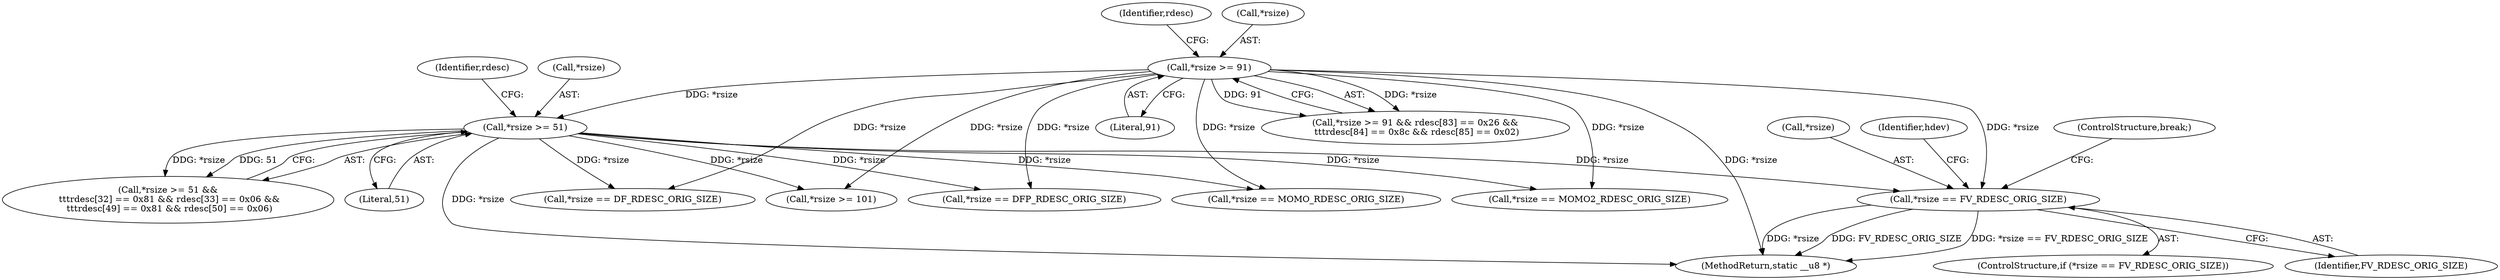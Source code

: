 digraph "0_linux_4ab25786c87eb20857bbb715c3ae34ec8fd6a214_1@pointer" {
"1000318" [label="(Call,*rsize == FV_RDESC_ORIG_SIZE)"];
"1000124" [label="(Call,*rsize >= 91)"];
"1000175" [label="(Call,*rsize >= 51)"];
"1000318" [label="(Call,*rsize == FV_RDESC_ORIG_SIZE)"];
"1000411" [label="(MethodReturn,static __u8 *)"];
"1000124" [label="(Call,*rsize >= 91)"];
"1000317" [label="(ControlStructure,if (*rsize == FV_RDESC_ORIG_SIZE))"];
"1000319" [label="(Call,*rsize)"];
"1000178" [label="(Literal,51)"];
"1000299" [label="(Call,*rsize == MOMO2_RDESC_ORIG_SIZE)"];
"1000324" [label="(Identifier,hdev)"];
"1000357" [label="(Call,*rsize >= 101)"];
"1000175" [label="(Call,*rsize >= 51)"];
"1000334" [label="(ControlStructure,break;)"];
"1000131" [label="(Identifier,rdesc)"];
"1000176" [label="(Call,*rsize)"];
"1000261" [label="(Call,*rsize == DF_RDESC_ORIG_SIZE)"];
"1000280" [label="(Call,*rsize == MOMO_RDESC_ORIG_SIZE)"];
"1000174" [label="(Call,*rsize >= 51 &&\n \t\t\trdesc[32] == 0x81 && rdesc[33] == 0x06 &&\n \t\t\trdesc[49] == 0x81 && rdesc[50] == 0x06)"];
"1000337" [label="(Call,*rsize == DFP_RDESC_ORIG_SIZE)"];
"1000321" [label="(Identifier,FV_RDESC_ORIG_SIZE)"];
"1000127" [label="(Literal,91)"];
"1000182" [label="(Identifier,rdesc)"];
"1000123" [label="(Call,*rsize >= 91 && rdesc[83] == 0x26 &&\n \t\t\trdesc[84] == 0x8c && rdesc[85] == 0x02)"];
"1000125" [label="(Call,*rsize)"];
"1000318" -> "1000317"  [label="AST: "];
"1000318" -> "1000321"  [label="CFG: "];
"1000319" -> "1000318"  [label="AST: "];
"1000321" -> "1000318"  [label="AST: "];
"1000324" -> "1000318"  [label="CFG: "];
"1000334" -> "1000318"  [label="CFG: "];
"1000318" -> "1000411"  [label="DDG: *rsize == FV_RDESC_ORIG_SIZE"];
"1000318" -> "1000411"  [label="DDG: *rsize"];
"1000318" -> "1000411"  [label="DDG: FV_RDESC_ORIG_SIZE"];
"1000124" -> "1000318"  [label="DDG: *rsize"];
"1000175" -> "1000318"  [label="DDG: *rsize"];
"1000124" -> "1000123"  [label="AST: "];
"1000124" -> "1000127"  [label="CFG: "];
"1000125" -> "1000124"  [label="AST: "];
"1000127" -> "1000124"  [label="AST: "];
"1000131" -> "1000124"  [label="CFG: "];
"1000123" -> "1000124"  [label="CFG: "];
"1000124" -> "1000411"  [label="DDG: *rsize"];
"1000124" -> "1000123"  [label="DDG: *rsize"];
"1000124" -> "1000123"  [label="DDG: 91"];
"1000124" -> "1000175"  [label="DDG: *rsize"];
"1000124" -> "1000261"  [label="DDG: *rsize"];
"1000124" -> "1000280"  [label="DDG: *rsize"];
"1000124" -> "1000299"  [label="DDG: *rsize"];
"1000124" -> "1000337"  [label="DDG: *rsize"];
"1000124" -> "1000357"  [label="DDG: *rsize"];
"1000175" -> "1000174"  [label="AST: "];
"1000175" -> "1000178"  [label="CFG: "];
"1000176" -> "1000175"  [label="AST: "];
"1000178" -> "1000175"  [label="AST: "];
"1000182" -> "1000175"  [label="CFG: "];
"1000174" -> "1000175"  [label="CFG: "];
"1000175" -> "1000411"  [label="DDG: *rsize"];
"1000175" -> "1000174"  [label="DDG: *rsize"];
"1000175" -> "1000174"  [label="DDG: 51"];
"1000175" -> "1000261"  [label="DDG: *rsize"];
"1000175" -> "1000280"  [label="DDG: *rsize"];
"1000175" -> "1000299"  [label="DDG: *rsize"];
"1000175" -> "1000337"  [label="DDG: *rsize"];
"1000175" -> "1000357"  [label="DDG: *rsize"];
}
